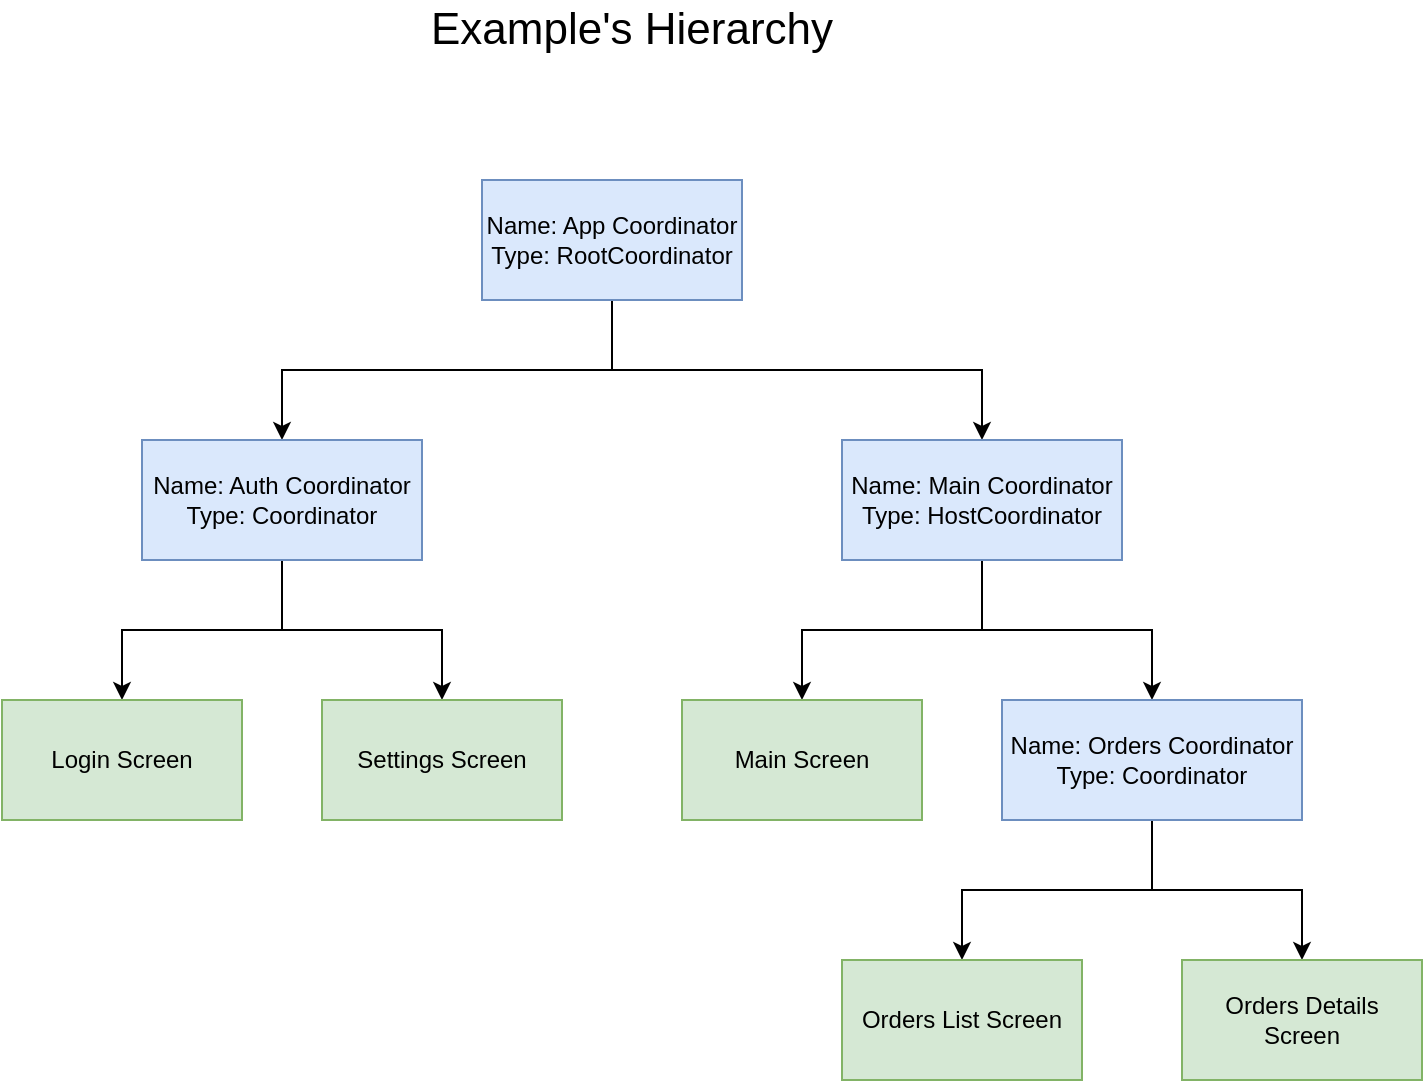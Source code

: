 <mxfile version="24.7.7">
  <diagram name="Page-1" id="xib4ll6MqNEGMkLtawWs">
    <mxGraphModel dx="1434" dy="746" grid="1" gridSize="10" guides="1" tooltips="1" connect="1" arrows="1" fold="1" page="1" pageScale="1" pageWidth="850" pageHeight="1100" math="0" shadow="0">
      <root>
        <mxCell id="0" />
        <mxCell id="1" parent="0" />
        <mxCell id="LgtDcTE0tOLvFDN62s_C-1" value="&lt;font style=&quot;font-size: 22px;&quot;&gt;Example&#39;s Hierarchy&lt;/font&gt;" style="text;html=1;align=center;verticalAlign=middle;whiteSpace=wrap;rounded=0;" vertex="1" parent="1">
          <mxGeometry x="300" y="60" width="270" height="30" as="geometry" />
        </mxCell>
        <mxCell id="LgtDcTE0tOLvFDN62s_C-5" style="edgeStyle=orthogonalEdgeStyle;rounded=0;orthogonalLoop=1;jettySize=auto;html=1;exitX=0.5;exitY=1;exitDx=0;exitDy=0;" edge="1" parent="1" source="LgtDcTE0tOLvFDN62s_C-2" target="LgtDcTE0tOLvFDN62s_C-4">
          <mxGeometry relative="1" as="geometry" />
        </mxCell>
        <mxCell id="LgtDcTE0tOLvFDN62s_C-6" style="edgeStyle=orthogonalEdgeStyle;rounded=0;orthogonalLoop=1;jettySize=auto;html=1;exitX=0.5;exitY=1;exitDx=0;exitDy=0;" edge="1" parent="1" source="LgtDcTE0tOLvFDN62s_C-2" target="LgtDcTE0tOLvFDN62s_C-3">
          <mxGeometry relative="1" as="geometry" />
        </mxCell>
        <mxCell id="LgtDcTE0tOLvFDN62s_C-2" value="Name: App Coordinator&lt;br&gt;Type:&amp;nbsp;RootCoordinator" style="rounded=0;whiteSpace=wrap;html=1;fillColor=#dae8fc;strokeColor=#6c8ebf;" vertex="1" parent="1">
          <mxGeometry x="360" y="150" width="130" height="60" as="geometry" />
        </mxCell>
        <mxCell id="LgtDcTE0tOLvFDN62s_C-14" style="edgeStyle=orthogonalEdgeStyle;rounded=0;orthogonalLoop=1;jettySize=auto;html=1;exitX=0.5;exitY=1;exitDx=0;exitDy=0;entryX=0.5;entryY=0;entryDx=0;entryDy=0;" edge="1" parent="1" source="LgtDcTE0tOLvFDN62s_C-3" target="LgtDcTE0tOLvFDN62s_C-8">
          <mxGeometry relative="1" as="geometry" />
        </mxCell>
        <mxCell id="LgtDcTE0tOLvFDN62s_C-15" style="edgeStyle=orthogonalEdgeStyle;rounded=0;orthogonalLoop=1;jettySize=auto;html=1;exitX=0.5;exitY=1;exitDx=0;exitDy=0;entryX=0.5;entryY=0;entryDx=0;entryDy=0;" edge="1" parent="1" source="LgtDcTE0tOLvFDN62s_C-3" target="LgtDcTE0tOLvFDN62s_C-7">
          <mxGeometry relative="1" as="geometry" />
        </mxCell>
        <mxCell id="LgtDcTE0tOLvFDN62s_C-3" value="Name: Main Coordinator&lt;br&gt;Type:&amp;nbsp;HostCoordinator" style="rounded=0;whiteSpace=wrap;html=1;fillColor=#dae8fc;strokeColor=#6c8ebf;" vertex="1" parent="1">
          <mxGeometry x="540" y="280" width="140" height="60" as="geometry" />
        </mxCell>
        <mxCell id="LgtDcTE0tOLvFDN62s_C-11" style="edgeStyle=orthogonalEdgeStyle;rounded=0;orthogonalLoop=1;jettySize=auto;html=1;exitX=0.5;exitY=1;exitDx=0;exitDy=0;entryX=0.5;entryY=0;entryDx=0;entryDy=0;" edge="1" parent="1" source="LgtDcTE0tOLvFDN62s_C-4" target="LgtDcTE0tOLvFDN62s_C-9">
          <mxGeometry relative="1" as="geometry" />
        </mxCell>
        <mxCell id="LgtDcTE0tOLvFDN62s_C-13" style="edgeStyle=orthogonalEdgeStyle;rounded=0;orthogonalLoop=1;jettySize=auto;html=1;exitX=0.5;exitY=1;exitDx=0;exitDy=0;entryX=0.5;entryY=0;entryDx=0;entryDy=0;" edge="1" parent="1" source="LgtDcTE0tOLvFDN62s_C-4" target="LgtDcTE0tOLvFDN62s_C-10">
          <mxGeometry relative="1" as="geometry" />
        </mxCell>
        <mxCell id="LgtDcTE0tOLvFDN62s_C-4" value="Name: Auth Coordinator&lt;br&gt;Type: Coordinator" style="rounded=0;whiteSpace=wrap;html=1;fillColor=#dae8fc;strokeColor=#6c8ebf;" vertex="1" parent="1">
          <mxGeometry x="190" y="280" width="140" height="60" as="geometry" />
        </mxCell>
        <mxCell id="LgtDcTE0tOLvFDN62s_C-18" style="edgeStyle=orthogonalEdgeStyle;rounded=0;orthogonalLoop=1;jettySize=auto;html=1;exitX=0.5;exitY=1;exitDx=0;exitDy=0;" edge="1" parent="1" source="LgtDcTE0tOLvFDN62s_C-7" target="LgtDcTE0tOLvFDN62s_C-17">
          <mxGeometry relative="1" as="geometry" />
        </mxCell>
        <mxCell id="LgtDcTE0tOLvFDN62s_C-19" style="edgeStyle=orthogonalEdgeStyle;rounded=0;orthogonalLoop=1;jettySize=auto;html=1;exitX=0.5;exitY=1;exitDx=0;exitDy=0;" edge="1" parent="1" source="LgtDcTE0tOLvFDN62s_C-7" target="LgtDcTE0tOLvFDN62s_C-16">
          <mxGeometry relative="1" as="geometry" />
        </mxCell>
        <mxCell id="LgtDcTE0tOLvFDN62s_C-7" value="Name: Orders Coordinator&lt;br&gt;Type: Coordinator" style="rounded=0;whiteSpace=wrap;html=1;fillColor=#dae8fc;strokeColor=#6c8ebf;" vertex="1" parent="1">
          <mxGeometry x="620" y="410" width="150" height="60" as="geometry" />
        </mxCell>
        <mxCell id="LgtDcTE0tOLvFDN62s_C-8" value="Main Screen" style="rounded=0;whiteSpace=wrap;html=1;fillColor=#d5e8d4;strokeColor=#82b366;" vertex="1" parent="1">
          <mxGeometry x="460" y="410" width="120" height="60" as="geometry" />
        </mxCell>
        <mxCell id="LgtDcTE0tOLvFDN62s_C-9" value="Login Screen" style="rounded=0;whiteSpace=wrap;html=1;fillColor=#d5e8d4;strokeColor=#82b366;" vertex="1" parent="1">
          <mxGeometry x="120" y="410" width="120" height="60" as="geometry" />
        </mxCell>
        <mxCell id="LgtDcTE0tOLvFDN62s_C-10" value="Settings Screen" style="rounded=0;whiteSpace=wrap;html=1;fillColor=#d5e8d4;strokeColor=#82b366;" vertex="1" parent="1">
          <mxGeometry x="280" y="410" width="120" height="60" as="geometry" />
        </mxCell>
        <mxCell id="LgtDcTE0tOLvFDN62s_C-16" value="Orders Details Screen" style="rounded=0;whiteSpace=wrap;html=1;fillColor=#d5e8d4;strokeColor=#82b366;" vertex="1" parent="1">
          <mxGeometry x="710" y="540" width="120" height="60" as="geometry" />
        </mxCell>
        <mxCell id="LgtDcTE0tOLvFDN62s_C-17" value="Orders List Screen" style="rounded=0;whiteSpace=wrap;html=1;fillColor=#d5e8d4;strokeColor=#82b366;" vertex="1" parent="1">
          <mxGeometry x="540" y="540" width="120" height="60" as="geometry" />
        </mxCell>
      </root>
    </mxGraphModel>
  </diagram>
</mxfile>
